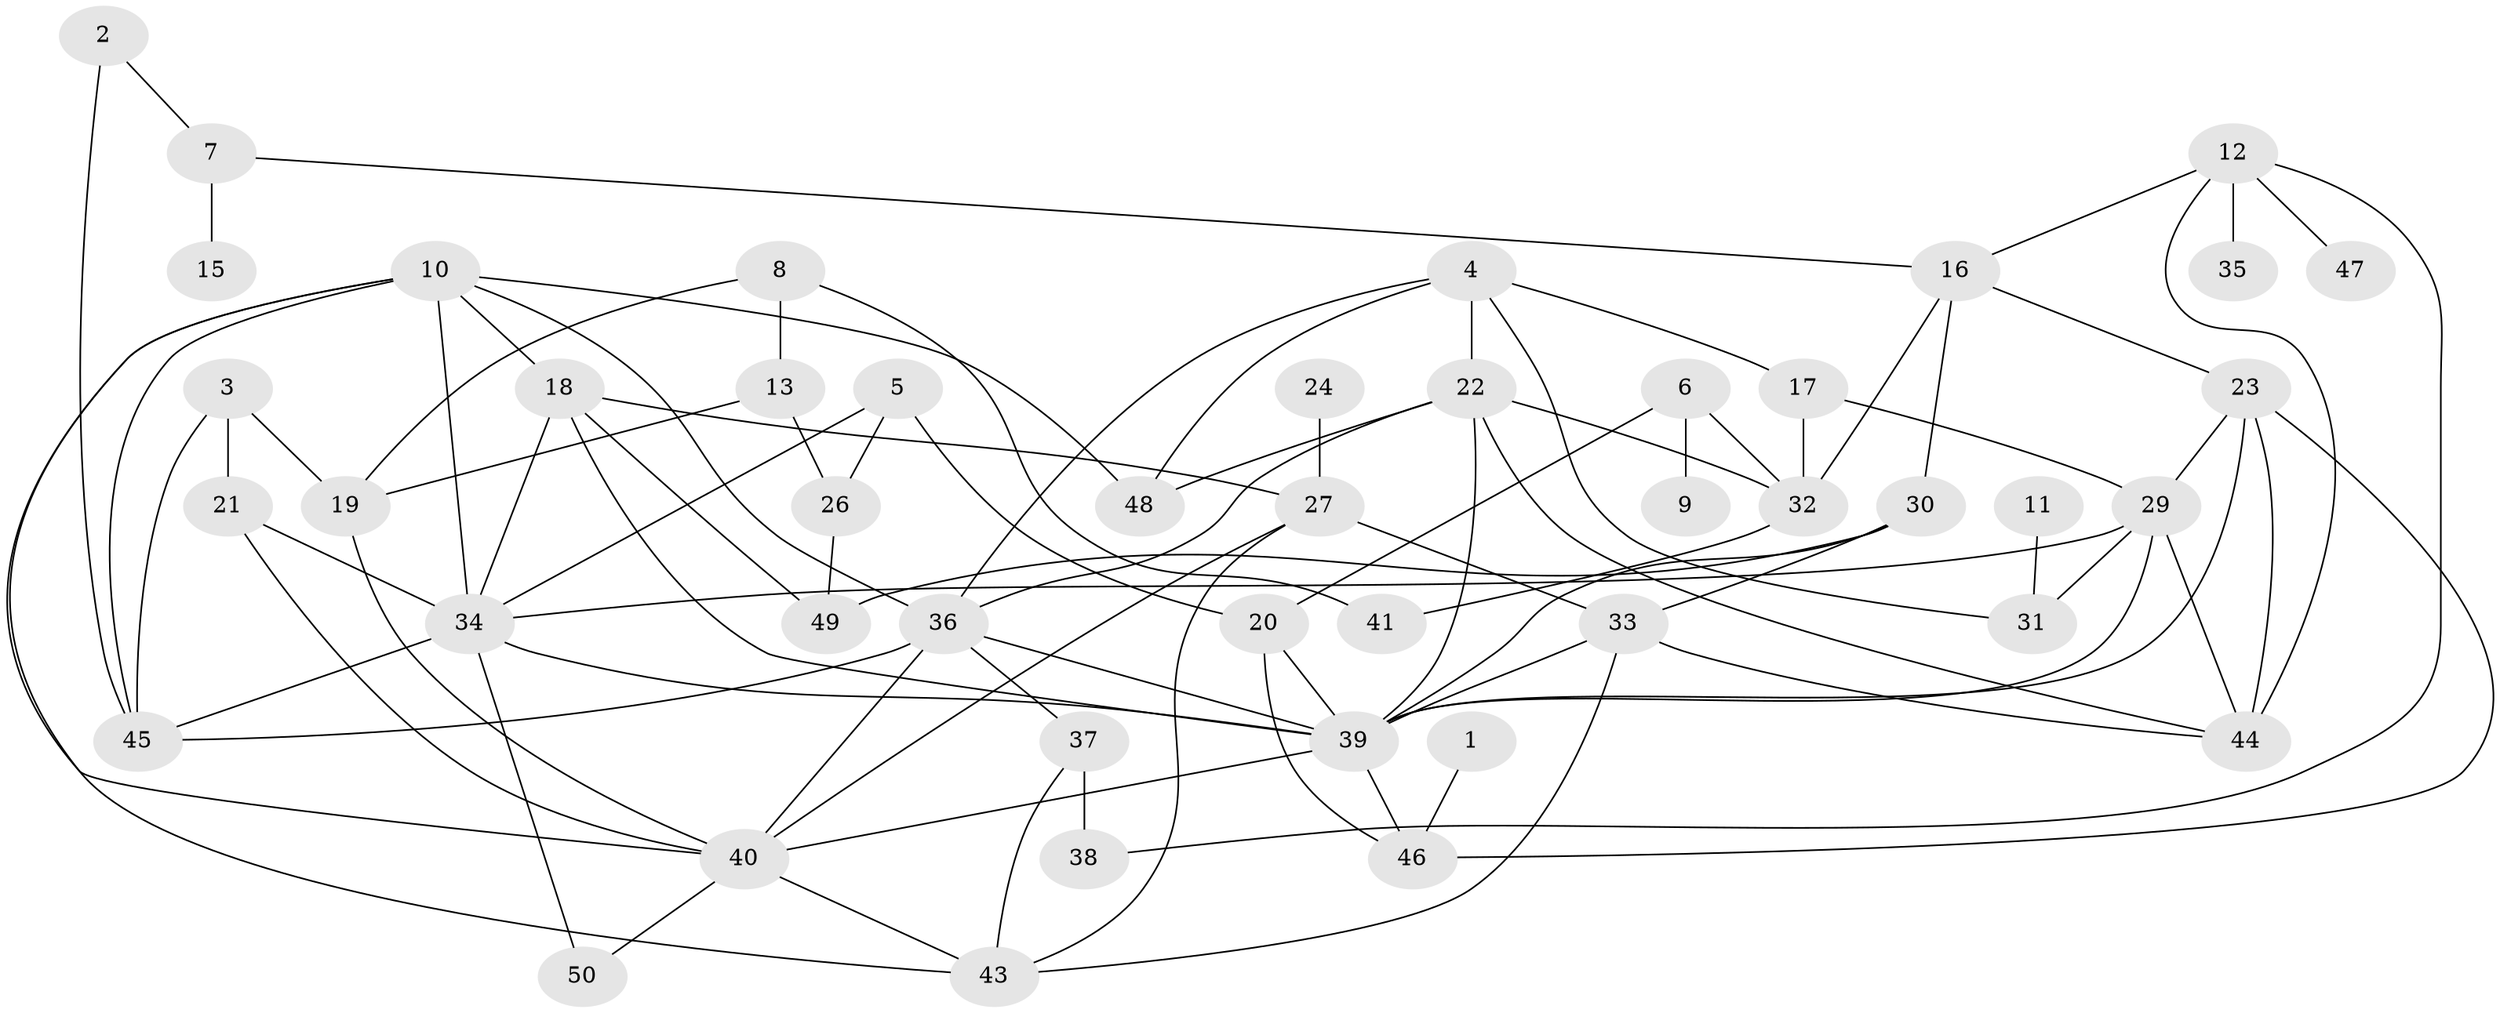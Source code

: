 // original degree distribution, {5: 0.12121212121212122, 2: 0.21212121212121213, 1: 0.18181818181818182, 4: 0.20202020202020202, 3: 0.21212121212121213, 7: 0.010101010101010102, 0: 0.030303030303030304, 6: 0.030303030303030304}
// Generated by graph-tools (version 1.1) at 2025/35/03/04/25 23:35:54]
// undirected, 46 vertices, 89 edges
graph export_dot {
  node [color=gray90,style=filled];
  1;
  2;
  3;
  4;
  5;
  6;
  7;
  8;
  9;
  10;
  11;
  12;
  13;
  15;
  16;
  17;
  18;
  19;
  20;
  21;
  22;
  23;
  24;
  26;
  27;
  29;
  30;
  31;
  32;
  33;
  34;
  35;
  36;
  37;
  38;
  39;
  40;
  41;
  43;
  44;
  45;
  46;
  47;
  48;
  49;
  50;
  1 -- 46 [weight=1.0];
  2 -- 7 [weight=1.0];
  2 -- 45 [weight=1.0];
  3 -- 19 [weight=1.0];
  3 -- 21 [weight=1.0];
  3 -- 45 [weight=1.0];
  4 -- 17 [weight=1.0];
  4 -- 22 [weight=1.0];
  4 -- 31 [weight=1.0];
  4 -- 36 [weight=1.0];
  4 -- 48 [weight=1.0];
  5 -- 20 [weight=1.0];
  5 -- 26 [weight=1.0];
  5 -- 34 [weight=1.0];
  6 -- 9 [weight=1.0];
  6 -- 20 [weight=1.0];
  6 -- 32 [weight=1.0];
  7 -- 15 [weight=2.0];
  7 -- 16 [weight=1.0];
  8 -- 13 [weight=1.0];
  8 -- 19 [weight=1.0];
  8 -- 41 [weight=1.0];
  10 -- 18 [weight=1.0];
  10 -- 34 [weight=1.0];
  10 -- 36 [weight=1.0];
  10 -- 40 [weight=1.0];
  10 -- 43 [weight=1.0];
  10 -- 45 [weight=1.0];
  10 -- 48 [weight=1.0];
  11 -- 31 [weight=1.0];
  12 -- 16 [weight=1.0];
  12 -- 35 [weight=1.0];
  12 -- 38 [weight=1.0];
  12 -- 44 [weight=1.0];
  12 -- 47 [weight=1.0];
  13 -- 19 [weight=1.0];
  13 -- 26 [weight=1.0];
  16 -- 23 [weight=1.0];
  16 -- 30 [weight=1.0];
  16 -- 32 [weight=1.0];
  17 -- 29 [weight=1.0];
  17 -- 32 [weight=1.0];
  18 -- 27 [weight=1.0];
  18 -- 34 [weight=1.0];
  18 -- 39 [weight=1.0];
  18 -- 49 [weight=1.0];
  19 -- 40 [weight=1.0];
  20 -- 39 [weight=1.0];
  20 -- 46 [weight=1.0];
  21 -- 34 [weight=1.0];
  21 -- 40 [weight=1.0];
  22 -- 32 [weight=1.0];
  22 -- 36 [weight=1.0];
  22 -- 39 [weight=1.0];
  22 -- 44 [weight=1.0];
  22 -- 48 [weight=1.0];
  23 -- 29 [weight=1.0];
  23 -- 39 [weight=1.0];
  23 -- 44 [weight=1.0];
  23 -- 46 [weight=1.0];
  24 -- 27 [weight=1.0];
  26 -- 49 [weight=1.0];
  27 -- 33 [weight=1.0];
  27 -- 40 [weight=1.0];
  27 -- 43 [weight=1.0];
  29 -- 31 [weight=1.0];
  29 -- 34 [weight=2.0];
  29 -- 39 [weight=1.0];
  29 -- 44 [weight=1.0];
  30 -- 33 [weight=1.0];
  30 -- 39 [weight=1.0];
  30 -- 49 [weight=2.0];
  32 -- 41 [weight=1.0];
  33 -- 39 [weight=1.0];
  33 -- 43 [weight=1.0];
  33 -- 44 [weight=1.0];
  34 -- 39 [weight=1.0];
  34 -- 45 [weight=1.0];
  34 -- 50 [weight=1.0];
  36 -- 37 [weight=1.0];
  36 -- 39 [weight=2.0];
  36 -- 40 [weight=1.0];
  36 -- 45 [weight=2.0];
  37 -- 38 [weight=1.0];
  37 -- 43 [weight=1.0];
  39 -- 40 [weight=1.0];
  39 -- 46 [weight=1.0];
  40 -- 43 [weight=1.0];
  40 -- 50 [weight=1.0];
}
